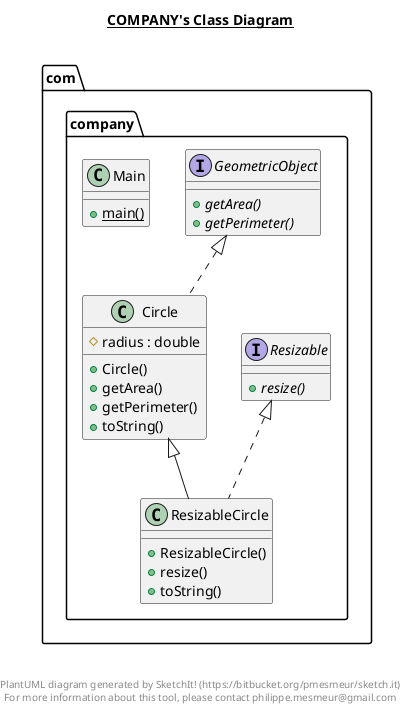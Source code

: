 @startuml

title __COMPANY's Class Diagram__\n

  namespace com.company {
    class com.company.Circle {
        # radius : double
        + Circle()
        + getArea()
        + getPerimeter()
        + toString()
    }
  }
  

  namespace com.company {
    interface com.company.GeometricObject {
        {abstract} + getArea()
        {abstract} + getPerimeter()
    }
  }
  

  namespace com.company {
    class com.company.Main {
        {static} + main()
    }
  }
  

  namespace com.company {
    interface com.company.Resizable {
        {abstract} + resize()
    }
  }
  

  namespace com.company {
    class com.company.ResizableCircle {
        + ResizableCircle()
        + resize()
        + toString()
    }
  }
  

  com.company.Circle .up.|> com.company.GeometricObject
  com.company.ResizableCircle .up.|> com.company.Resizable
  com.company.ResizableCircle -up-|> com.company.Circle


right footer


PlantUML diagram generated by SketchIt! (https://bitbucket.org/pmesmeur/sketch.it)
For more information about this tool, please contact philippe.mesmeur@gmail.com
endfooter

@enduml
